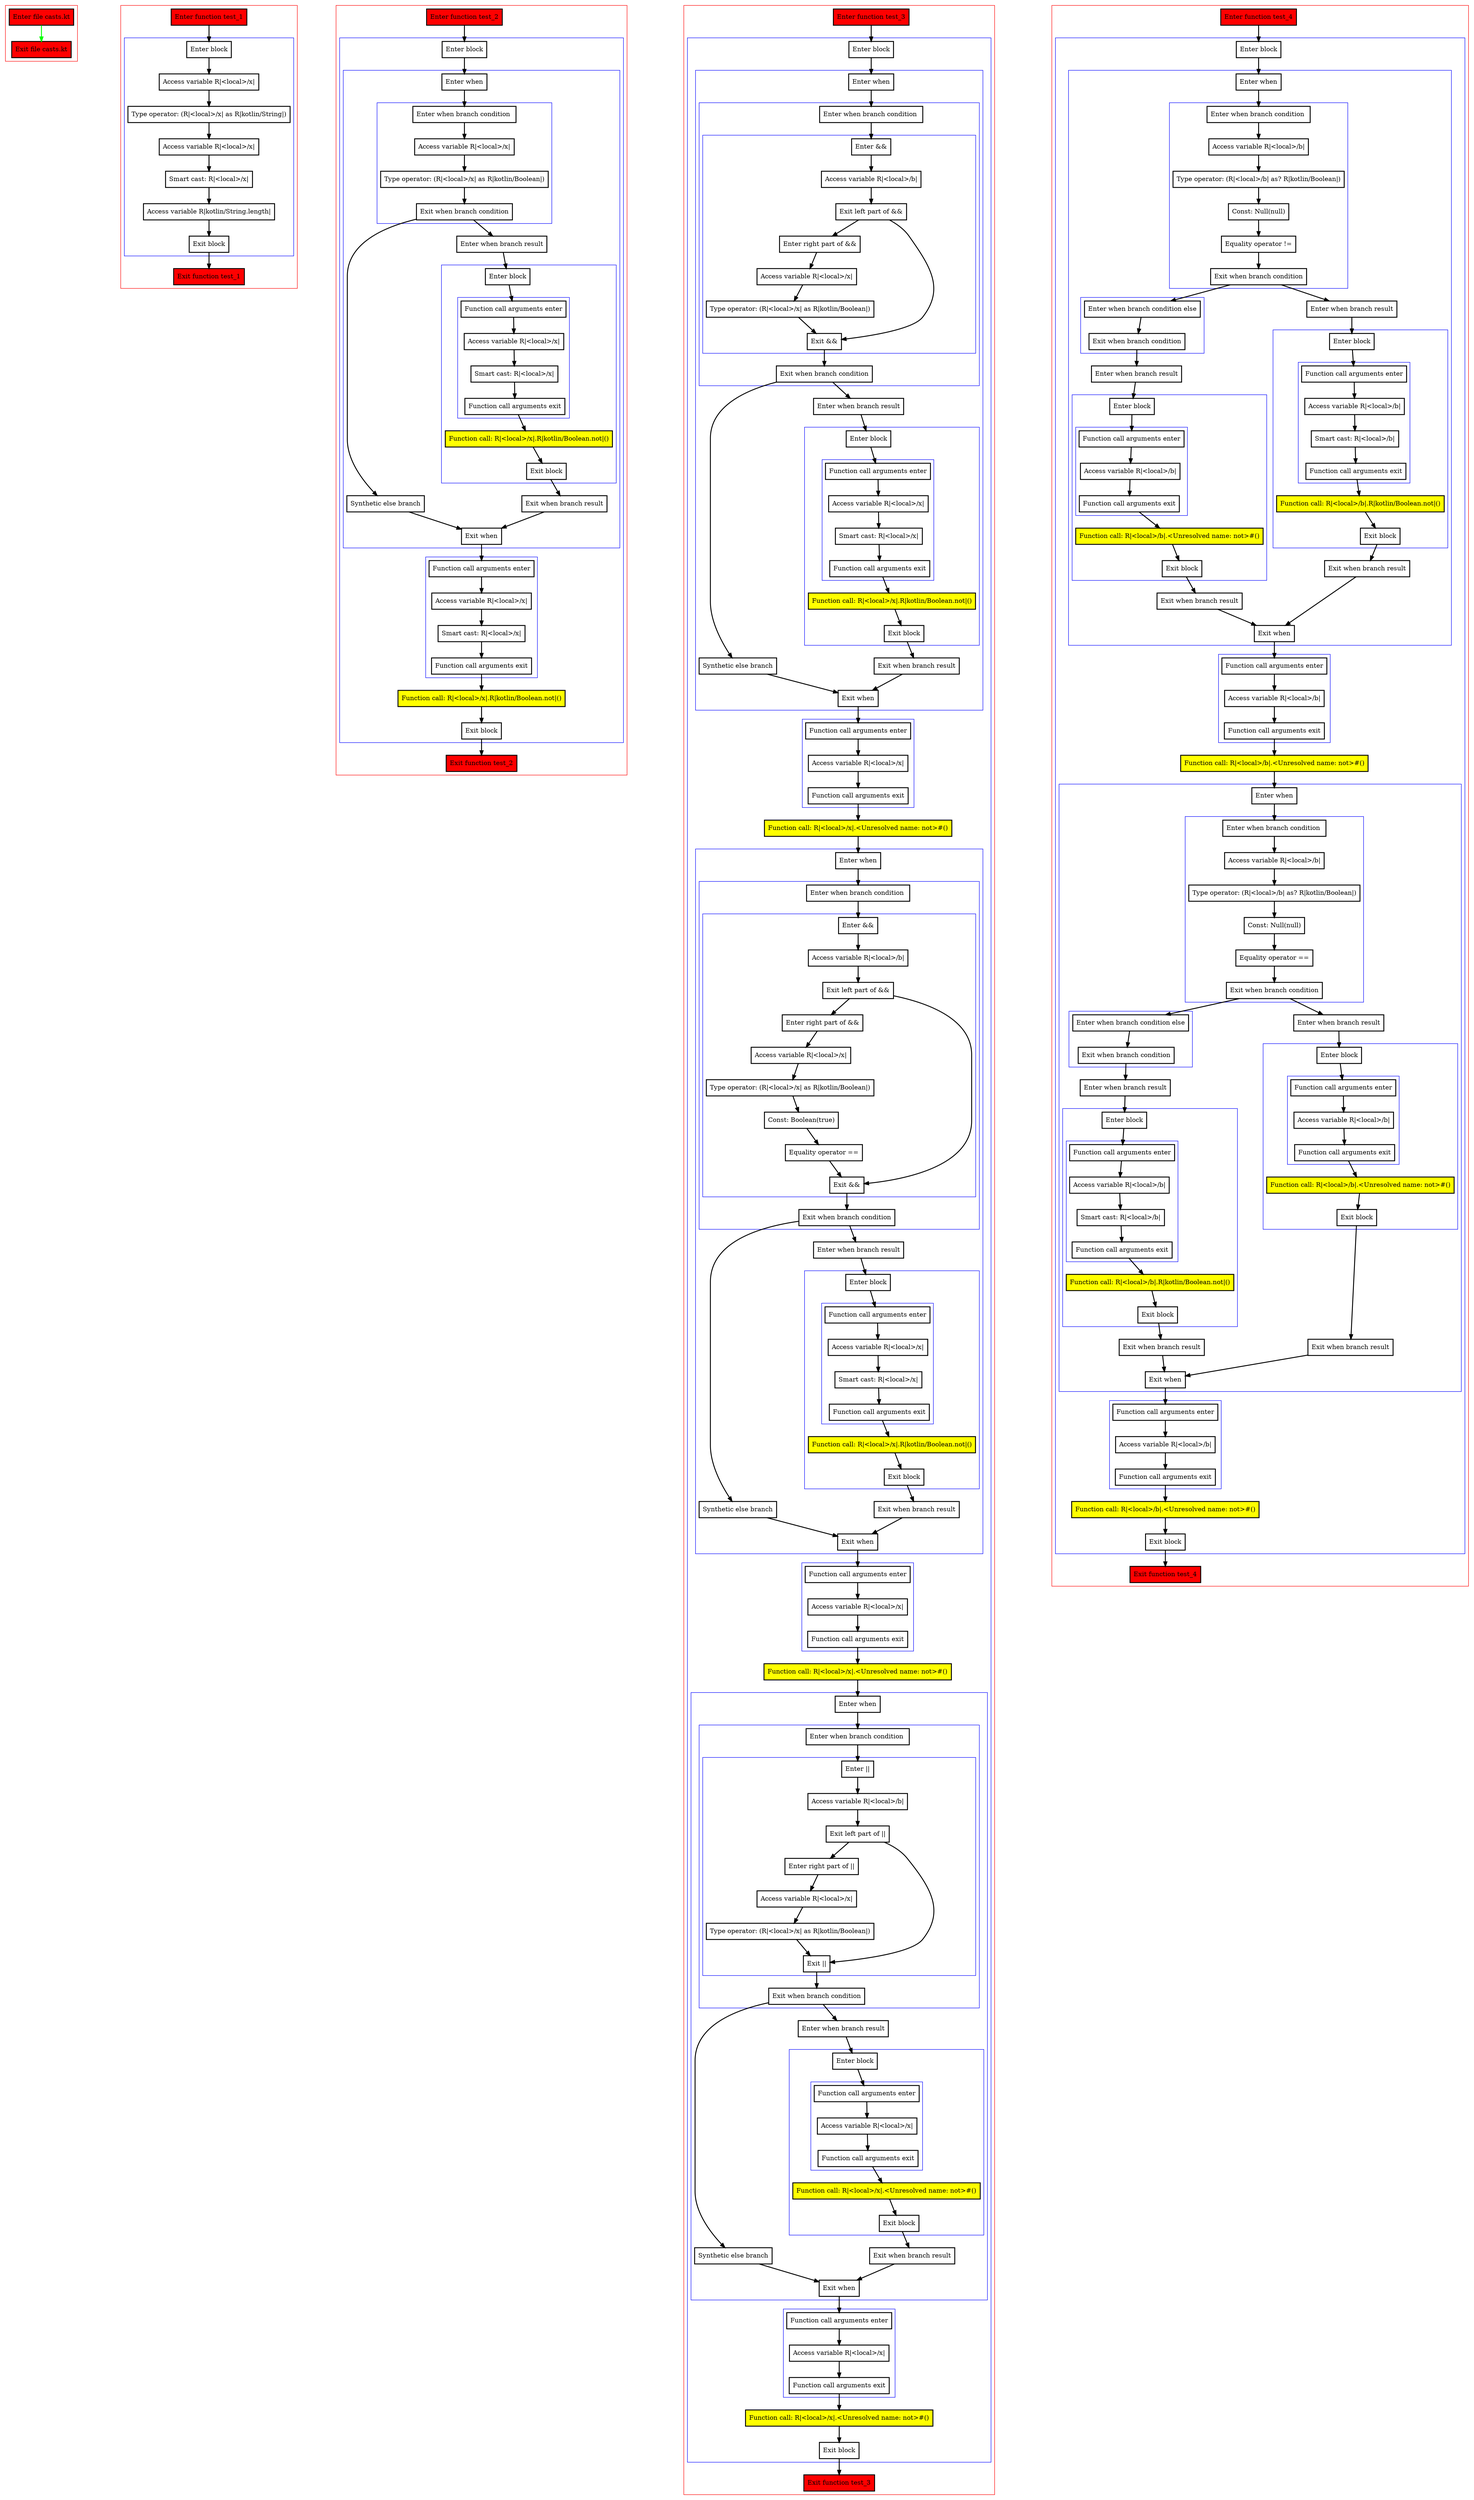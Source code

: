 digraph casts_kt {
    graph [nodesep=3]
    node [shape=box penwidth=2]
    edge [penwidth=2]

    subgraph cluster_0 {
        color=red
        0 [label="Enter file casts.kt" style="filled" fillcolor=red];
        1 [label="Exit file casts.kt" style="filled" fillcolor=red];
    }
    0 -> {1} [color=green];

    subgraph cluster_1 {
        color=red
        2 [label="Enter function test_1" style="filled" fillcolor=red];
        subgraph cluster_2 {
            color=blue
            3 [label="Enter block"];
            4 [label="Access variable R|<local>/x|"];
            5 [label="Type operator: (R|<local>/x| as R|kotlin/String|)"];
            6 [label="Access variable R|<local>/x|"];
            7 [label="Smart cast: R|<local>/x|"];
            8 [label="Access variable R|kotlin/String.length|"];
            9 [label="Exit block"];
        }
        10 [label="Exit function test_1" style="filled" fillcolor=red];
    }
    2 -> {3};
    3 -> {4};
    4 -> {5};
    5 -> {6};
    6 -> {7};
    7 -> {8};
    8 -> {9};
    9 -> {10};

    subgraph cluster_3 {
        color=red
        11 [label="Enter function test_2" style="filled" fillcolor=red];
        subgraph cluster_4 {
            color=blue
            12 [label="Enter block"];
            subgraph cluster_5 {
                color=blue
                13 [label="Enter when"];
                subgraph cluster_6 {
                    color=blue
                    14 [label="Enter when branch condition "];
                    15 [label="Access variable R|<local>/x|"];
                    16 [label="Type operator: (R|<local>/x| as R|kotlin/Boolean|)"];
                    17 [label="Exit when branch condition"];
                }
                18 [label="Synthetic else branch"];
                19 [label="Enter when branch result"];
                subgraph cluster_7 {
                    color=blue
                    20 [label="Enter block"];
                    subgraph cluster_8 {
                        color=blue
                        21 [label="Function call arguments enter"];
                        22 [label="Access variable R|<local>/x|"];
                        23 [label="Smart cast: R|<local>/x|"];
                        24 [label="Function call arguments exit"];
                    }
                    25 [label="Function call: R|<local>/x|.R|kotlin/Boolean.not|()" style="filled" fillcolor=yellow];
                    26 [label="Exit block"];
                }
                27 [label="Exit when branch result"];
                28 [label="Exit when"];
            }
            subgraph cluster_9 {
                color=blue
                29 [label="Function call arguments enter"];
                30 [label="Access variable R|<local>/x|"];
                31 [label="Smart cast: R|<local>/x|"];
                32 [label="Function call arguments exit"];
            }
            33 [label="Function call: R|<local>/x|.R|kotlin/Boolean.not|()" style="filled" fillcolor=yellow];
            34 [label="Exit block"];
        }
        35 [label="Exit function test_2" style="filled" fillcolor=red];
    }
    11 -> {12};
    12 -> {13};
    13 -> {14};
    14 -> {15};
    15 -> {16};
    16 -> {17};
    17 -> {18 19};
    18 -> {28};
    19 -> {20};
    20 -> {21};
    21 -> {22};
    22 -> {23};
    23 -> {24};
    24 -> {25};
    25 -> {26};
    26 -> {27};
    27 -> {28};
    28 -> {29};
    29 -> {30};
    30 -> {31};
    31 -> {32};
    32 -> {33};
    33 -> {34};
    34 -> {35};

    subgraph cluster_10 {
        color=red
        36 [label="Enter function test_3" style="filled" fillcolor=red];
        subgraph cluster_11 {
            color=blue
            37 [label="Enter block"];
            subgraph cluster_12 {
                color=blue
                38 [label="Enter when"];
                subgraph cluster_13 {
                    color=blue
                    39 [label="Enter when branch condition "];
                    subgraph cluster_14 {
                        color=blue
                        40 [label="Enter &&"];
                        41 [label="Access variable R|<local>/b|"];
                        42 [label="Exit left part of &&"];
                        43 [label="Enter right part of &&"];
                        44 [label="Access variable R|<local>/x|"];
                        45 [label="Type operator: (R|<local>/x| as R|kotlin/Boolean|)"];
                        46 [label="Exit &&"];
                    }
                    47 [label="Exit when branch condition"];
                }
                48 [label="Synthetic else branch"];
                49 [label="Enter when branch result"];
                subgraph cluster_15 {
                    color=blue
                    50 [label="Enter block"];
                    subgraph cluster_16 {
                        color=blue
                        51 [label="Function call arguments enter"];
                        52 [label="Access variable R|<local>/x|"];
                        53 [label="Smart cast: R|<local>/x|"];
                        54 [label="Function call arguments exit"];
                    }
                    55 [label="Function call: R|<local>/x|.R|kotlin/Boolean.not|()" style="filled" fillcolor=yellow];
                    56 [label="Exit block"];
                }
                57 [label="Exit when branch result"];
                58 [label="Exit when"];
            }
            subgraph cluster_17 {
                color=blue
                59 [label="Function call arguments enter"];
                60 [label="Access variable R|<local>/x|"];
                61 [label="Function call arguments exit"];
            }
            62 [label="Function call: R|<local>/x|.<Unresolved name: not>#()" style="filled" fillcolor=yellow];
            subgraph cluster_18 {
                color=blue
                63 [label="Enter when"];
                subgraph cluster_19 {
                    color=blue
                    64 [label="Enter when branch condition "];
                    subgraph cluster_20 {
                        color=blue
                        65 [label="Enter &&"];
                        66 [label="Access variable R|<local>/b|"];
                        67 [label="Exit left part of &&"];
                        68 [label="Enter right part of &&"];
                        69 [label="Access variable R|<local>/x|"];
                        70 [label="Type operator: (R|<local>/x| as R|kotlin/Boolean|)"];
                        71 [label="Const: Boolean(true)"];
                        72 [label="Equality operator =="];
                        73 [label="Exit &&"];
                    }
                    74 [label="Exit when branch condition"];
                }
                75 [label="Synthetic else branch"];
                76 [label="Enter when branch result"];
                subgraph cluster_21 {
                    color=blue
                    77 [label="Enter block"];
                    subgraph cluster_22 {
                        color=blue
                        78 [label="Function call arguments enter"];
                        79 [label="Access variable R|<local>/x|"];
                        80 [label="Smart cast: R|<local>/x|"];
                        81 [label="Function call arguments exit"];
                    }
                    82 [label="Function call: R|<local>/x|.R|kotlin/Boolean.not|()" style="filled" fillcolor=yellow];
                    83 [label="Exit block"];
                }
                84 [label="Exit when branch result"];
                85 [label="Exit when"];
            }
            subgraph cluster_23 {
                color=blue
                86 [label="Function call arguments enter"];
                87 [label="Access variable R|<local>/x|"];
                88 [label="Function call arguments exit"];
            }
            89 [label="Function call: R|<local>/x|.<Unresolved name: not>#()" style="filled" fillcolor=yellow];
            subgraph cluster_24 {
                color=blue
                90 [label="Enter when"];
                subgraph cluster_25 {
                    color=blue
                    91 [label="Enter when branch condition "];
                    subgraph cluster_26 {
                        color=blue
                        92 [label="Enter ||"];
                        93 [label="Access variable R|<local>/b|"];
                        94 [label="Exit left part of ||"];
                        95 [label="Enter right part of ||"];
                        96 [label="Access variable R|<local>/x|"];
                        97 [label="Type operator: (R|<local>/x| as R|kotlin/Boolean|)"];
                        98 [label="Exit ||"];
                    }
                    99 [label="Exit when branch condition"];
                }
                100 [label="Synthetic else branch"];
                101 [label="Enter when branch result"];
                subgraph cluster_27 {
                    color=blue
                    102 [label="Enter block"];
                    subgraph cluster_28 {
                        color=blue
                        103 [label="Function call arguments enter"];
                        104 [label="Access variable R|<local>/x|"];
                        105 [label="Function call arguments exit"];
                    }
                    106 [label="Function call: R|<local>/x|.<Unresolved name: not>#()" style="filled" fillcolor=yellow];
                    107 [label="Exit block"];
                }
                108 [label="Exit when branch result"];
                109 [label="Exit when"];
            }
            subgraph cluster_29 {
                color=blue
                110 [label="Function call arguments enter"];
                111 [label="Access variable R|<local>/x|"];
                112 [label="Function call arguments exit"];
            }
            113 [label="Function call: R|<local>/x|.<Unresolved name: not>#()" style="filled" fillcolor=yellow];
            114 [label="Exit block"];
        }
        115 [label="Exit function test_3" style="filled" fillcolor=red];
    }
    36 -> {37};
    37 -> {38};
    38 -> {39};
    39 -> {40};
    40 -> {41};
    41 -> {42};
    42 -> {43 46};
    43 -> {44};
    44 -> {45};
    45 -> {46};
    46 -> {47};
    47 -> {48 49};
    48 -> {58};
    49 -> {50};
    50 -> {51};
    51 -> {52};
    52 -> {53};
    53 -> {54};
    54 -> {55};
    55 -> {56};
    56 -> {57};
    57 -> {58};
    58 -> {59};
    59 -> {60};
    60 -> {61};
    61 -> {62};
    62 -> {63};
    63 -> {64};
    64 -> {65};
    65 -> {66};
    66 -> {67};
    67 -> {68 73};
    68 -> {69};
    69 -> {70};
    70 -> {71};
    71 -> {72};
    72 -> {73};
    73 -> {74};
    74 -> {75 76};
    75 -> {85};
    76 -> {77};
    77 -> {78};
    78 -> {79};
    79 -> {80};
    80 -> {81};
    81 -> {82};
    82 -> {83};
    83 -> {84};
    84 -> {85};
    85 -> {86};
    86 -> {87};
    87 -> {88};
    88 -> {89};
    89 -> {90};
    90 -> {91};
    91 -> {92};
    92 -> {93};
    93 -> {94};
    94 -> {95 98};
    95 -> {96};
    96 -> {97};
    97 -> {98};
    98 -> {99};
    99 -> {100 101};
    100 -> {109};
    101 -> {102};
    102 -> {103};
    103 -> {104};
    104 -> {105};
    105 -> {106};
    106 -> {107};
    107 -> {108};
    108 -> {109};
    109 -> {110};
    110 -> {111};
    111 -> {112};
    112 -> {113};
    113 -> {114};
    114 -> {115};

    subgraph cluster_30 {
        color=red
        116 [label="Enter function test_4" style="filled" fillcolor=red];
        subgraph cluster_31 {
            color=blue
            117 [label="Enter block"];
            subgraph cluster_32 {
                color=blue
                118 [label="Enter when"];
                subgraph cluster_33 {
                    color=blue
                    119 [label="Enter when branch condition "];
                    120 [label="Access variable R|<local>/b|"];
                    121 [label="Type operator: (R|<local>/b| as? R|kotlin/Boolean|)"];
                    122 [label="Const: Null(null)"];
                    123 [label="Equality operator !="];
                    124 [label="Exit when branch condition"];
                }
                subgraph cluster_34 {
                    color=blue
                    125 [label="Enter when branch condition else"];
                    126 [label="Exit when branch condition"];
                }
                127 [label="Enter when branch result"];
                subgraph cluster_35 {
                    color=blue
                    128 [label="Enter block"];
                    subgraph cluster_36 {
                        color=blue
                        129 [label="Function call arguments enter"];
                        130 [label="Access variable R|<local>/b|"];
                        131 [label="Function call arguments exit"];
                    }
                    132 [label="Function call: R|<local>/b|.<Unresolved name: not>#()" style="filled" fillcolor=yellow];
                    133 [label="Exit block"];
                }
                134 [label="Exit when branch result"];
                135 [label="Enter when branch result"];
                subgraph cluster_37 {
                    color=blue
                    136 [label="Enter block"];
                    subgraph cluster_38 {
                        color=blue
                        137 [label="Function call arguments enter"];
                        138 [label="Access variable R|<local>/b|"];
                        139 [label="Smart cast: R|<local>/b|"];
                        140 [label="Function call arguments exit"];
                    }
                    141 [label="Function call: R|<local>/b|.R|kotlin/Boolean.not|()" style="filled" fillcolor=yellow];
                    142 [label="Exit block"];
                }
                143 [label="Exit when branch result"];
                144 [label="Exit when"];
            }
            subgraph cluster_39 {
                color=blue
                145 [label="Function call arguments enter"];
                146 [label="Access variable R|<local>/b|"];
                147 [label="Function call arguments exit"];
            }
            148 [label="Function call: R|<local>/b|.<Unresolved name: not>#()" style="filled" fillcolor=yellow];
            subgraph cluster_40 {
                color=blue
                149 [label="Enter when"];
                subgraph cluster_41 {
                    color=blue
                    150 [label="Enter when branch condition "];
                    151 [label="Access variable R|<local>/b|"];
                    152 [label="Type operator: (R|<local>/b| as? R|kotlin/Boolean|)"];
                    153 [label="Const: Null(null)"];
                    154 [label="Equality operator =="];
                    155 [label="Exit when branch condition"];
                }
                subgraph cluster_42 {
                    color=blue
                    156 [label="Enter when branch condition else"];
                    157 [label="Exit when branch condition"];
                }
                158 [label="Enter when branch result"];
                subgraph cluster_43 {
                    color=blue
                    159 [label="Enter block"];
                    subgraph cluster_44 {
                        color=blue
                        160 [label="Function call arguments enter"];
                        161 [label="Access variable R|<local>/b|"];
                        162 [label="Smart cast: R|<local>/b|"];
                        163 [label="Function call arguments exit"];
                    }
                    164 [label="Function call: R|<local>/b|.R|kotlin/Boolean.not|()" style="filled" fillcolor=yellow];
                    165 [label="Exit block"];
                }
                166 [label="Exit when branch result"];
                167 [label="Enter when branch result"];
                subgraph cluster_45 {
                    color=blue
                    168 [label="Enter block"];
                    subgraph cluster_46 {
                        color=blue
                        169 [label="Function call arguments enter"];
                        170 [label="Access variable R|<local>/b|"];
                        171 [label="Function call arguments exit"];
                    }
                    172 [label="Function call: R|<local>/b|.<Unresolved name: not>#()" style="filled" fillcolor=yellow];
                    173 [label="Exit block"];
                }
                174 [label="Exit when branch result"];
                175 [label="Exit when"];
            }
            subgraph cluster_47 {
                color=blue
                176 [label="Function call arguments enter"];
                177 [label="Access variable R|<local>/b|"];
                178 [label="Function call arguments exit"];
            }
            179 [label="Function call: R|<local>/b|.<Unresolved name: not>#()" style="filled" fillcolor=yellow];
            180 [label="Exit block"];
        }
        181 [label="Exit function test_4" style="filled" fillcolor=red];
    }
    116 -> {117};
    117 -> {118};
    118 -> {119};
    119 -> {120};
    120 -> {121};
    121 -> {122};
    122 -> {123};
    123 -> {124};
    124 -> {125 135};
    125 -> {126};
    126 -> {127};
    127 -> {128};
    128 -> {129};
    129 -> {130};
    130 -> {131};
    131 -> {132};
    132 -> {133};
    133 -> {134};
    134 -> {144};
    135 -> {136};
    136 -> {137};
    137 -> {138};
    138 -> {139};
    139 -> {140};
    140 -> {141};
    141 -> {142};
    142 -> {143};
    143 -> {144};
    144 -> {145};
    145 -> {146};
    146 -> {147};
    147 -> {148};
    148 -> {149};
    149 -> {150};
    150 -> {151};
    151 -> {152};
    152 -> {153};
    153 -> {154};
    154 -> {155};
    155 -> {156 167};
    156 -> {157};
    157 -> {158};
    158 -> {159};
    159 -> {160};
    160 -> {161};
    161 -> {162};
    162 -> {163};
    163 -> {164};
    164 -> {165};
    165 -> {166};
    166 -> {175};
    167 -> {168};
    168 -> {169};
    169 -> {170};
    170 -> {171};
    171 -> {172};
    172 -> {173};
    173 -> {174};
    174 -> {175};
    175 -> {176};
    176 -> {177};
    177 -> {178};
    178 -> {179};
    179 -> {180};
    180 -> {181};

}
